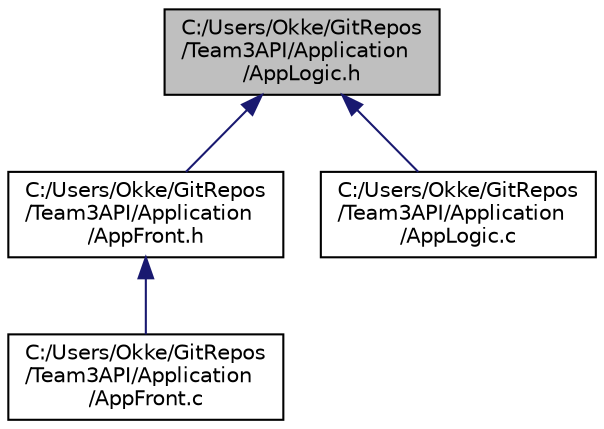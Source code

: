 digraph "C:/Users/Okke/GitRepos/Team3API/Application/AppLogic.h"
{
 // LATEX_PDF_SIZE
  edge [fontname="Helvetica",fontsize="10",labelfontname="Helvetica",labelfontsize="10"];
  node [fontname="Helvetica",fontsize="10",shape=record];
  Node21 [label="C:/Users/Okke/GitRepos\l/Team3API/Application\l/AppLogic.h",height=0.2,width=0.4,color="black", fillcolor="grey75", style="filled", fontcolor="black",tooltip="The headerfile for the AppLogic.c and includes relevant files, global defines and functions."];
  Node21 -> Node22 [dir="back",color="midnightblue",fontsize="10",style="solid",fontname="Helvetica"];
  Node22 [label="C:/Users/Okke/GitRepos\l/Team3API/Application\l/AppFront.h",height=0.2,width=0.4,color="black", fillcolor="white", style="filled",URL="$_app_front_8h.html",tooltip="The headerfile for the AppFront.c and includes relevant files, global defines and functions."];
  Node22 -> Node23 [dir="back",color="midnightblue",fontsize="10",style="solid",fontname="Helvetica"];
  Node23 [label="C:/Users/Okke/GitRepos\l/Team3API/Application\l/AppFront.c",height=0.2,width=0.4,color="black", fillcolor="white", style="filled",URL="$_app_front_8c.html",tooltip="This file provides the logical functions for the UART."];
  Node21 -> Node24 [dir="back",color="midnightblue",fontsize="10",style="solid",fontname="Helvetica"];
  Node24 [label="C:/Users/Okke/GitRepos\l/Team3API/Application\l/AppLogic.c",height=0.2,width=0.4,color="black", fillcolor="white", style="filled",URL="$_app_logic_8c.html",tooltip="This file provides the logical functions for the UART:"];
}
